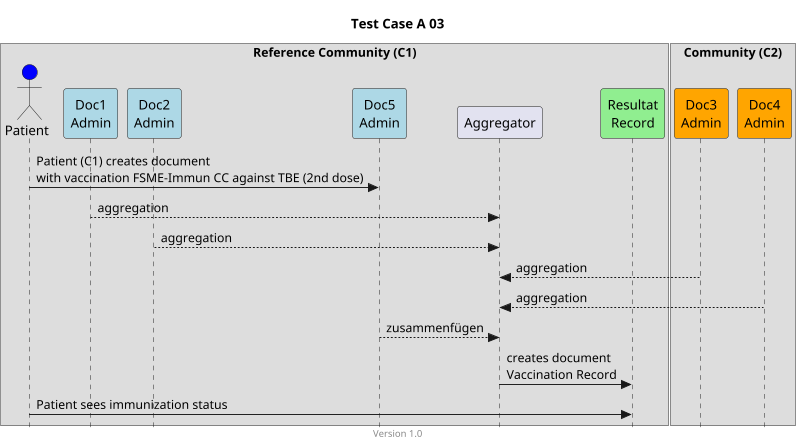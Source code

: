@startuml
title Test Case A 03
footer Version 1.0
skinparam responseMessageBelowArrow true
skinparam style strictuml
scale max 800 width

box "Reference Community (C1)"
actor "Patient" as PAT #blue
participant "Doc1\nAdmin" as Doc1 #lightblue
participant "Doc2\nAdmin" as Doc2 #lightblue
participant "Doc5\nAdmin" as Doc5 #lightblue
participant Aggregator as AGG
participant "Resultat\nRecord" as RES #lightgreen
end box

PAT -> Doc5: Patient (C1) creates document\nwith vaccination FSME-Immun CC against TBE (2nd dose)


box "Community (C2)"
participant "Doc3\nAdmin" as Doc3 #orange
participant "Doc4\nAdmin" as Doc4 #orange
end box



Doc1 --> AGG: aggregation
Doc2 --> AGG: aggregation
Doc3 --> AGG: aggregation
Doc4 --> AGG: aggregation
Doc5 --> AGG: zusammenfügen
AGG -> RES: creates document\nVaccination Record 
PAT -> RES: Patient sees immunization status


@enduml
